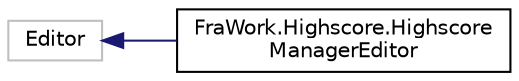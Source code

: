 digraph "Graphical Class Hierarchy"
{
 // LATEX_PDF_SIZE
  edge [fontname="Helvetica",fontsize="10",labelfontname="Helvetica",labelfontsize="10"];
  node [fontname="Helvetica",fontsize="10",shape=record];
  rankdir="LR";
  Node1 [label="Editor",height=0.2,width=0.4,color="grey75", fillcolor="white", style="filled",tooltip=" "];
  Node1 -> Node0 [dir="back",color="midnightblue",fontsize="10",style="solid",fontname="Helvetica"];
  Node0 [label="FraWork.Highscore.Highscore\lManagerEditor",height=0.2,width=0.4,color="black", fillcolor="white", style="filled",URL="$class_fra_work_1_1_highscore_1_1_highscore_manager_editor.html",tooltip=" "];
}
